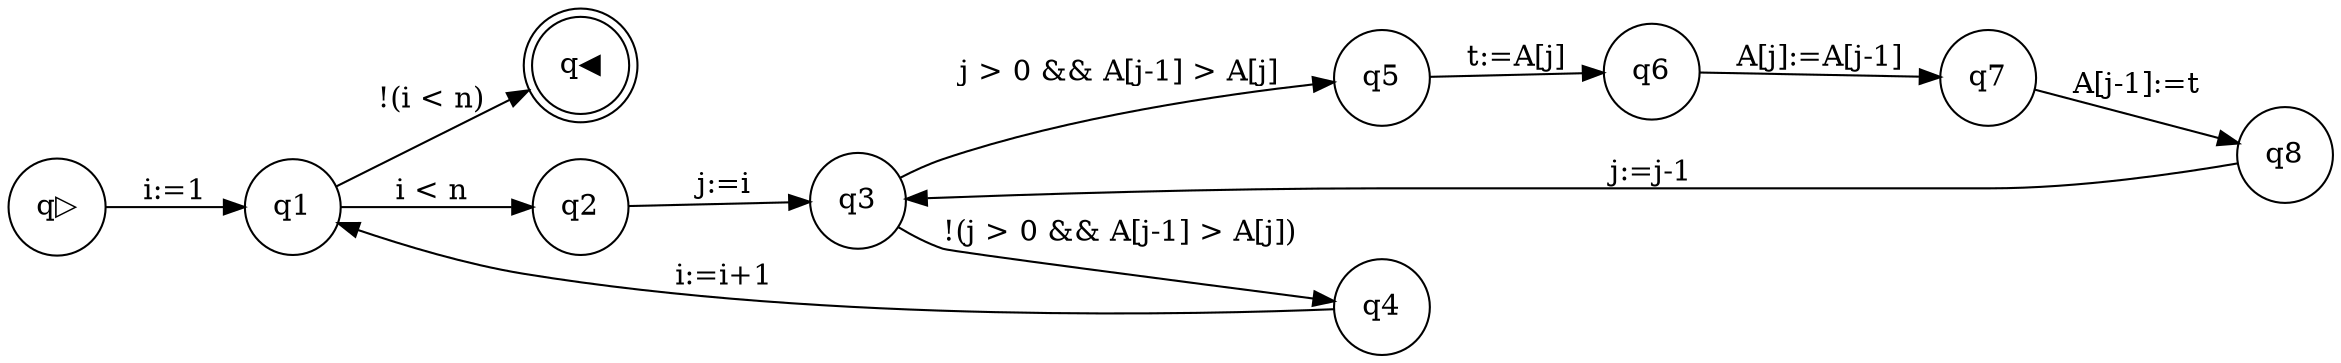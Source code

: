 digraph program_graph {rankdir=LR;
node [shape = circle]; q▷;
node [shape = doublecircle]; q◀;
node [shape = circle]
q1 -> q◀ [label = "!(i < n)"];
q1 -> q2 [label = "i < n"];
q2 -> q3 [label = "j:=i"];
q3 -> q4 [label = "!(j > 0 && A[j-1] > A[j])"];
q3 -> q5 [label = "j > 0 && A[j-1] > A[j]"];
q4 -> q1 [label = "i:=i+1"];
q5 -> q6 [label = "t:=A[j]"];
q6 -> q7 [label = "A[j]:=A[j-1]"];
q7 -> q8 [label = "A[j-1]:=t"];
q8 -> q3 [label = "j:=j-1"];
q▷ -> q1 [label = "i:=1"];
}